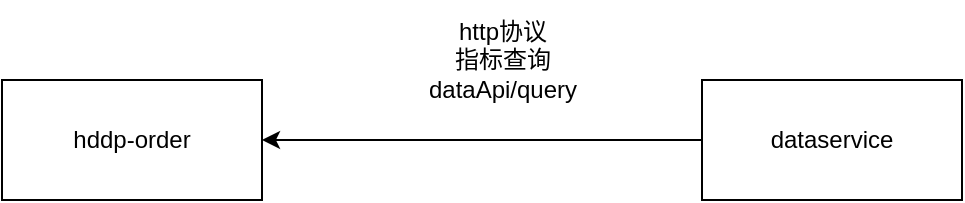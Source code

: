 <mxfile version="20.8.10" type="device"><diagram name="第 1 页" id="8rutAhV237H57U3SfbMO"><mxGraphModel dx="954" dy="612" grid="1" gridSize="10" guides="1" tooltips="1" connect="1" arrows="1" fold="1" page="1" pageScale="1" pageWidth="48000" pageHeight="36000" math="0" shadow="0"><root><mxCell id="0"/><mxCell id="1" parent="0"/><mxCell id="MZS7EN8kkuRnmpFdTgi_-1" value="hddp-order" style="rounded=0;whiteSpace=wrap;html=1;" vertex="1" parent="1"><mxGeometry x="260" y="200" width="130" height="60" as="geometry"/></mxCell><mxCell id="MZS7EN8kkuRnmpFdTgi_-5" style="edgeStyle=orthogonalEdgeStyle;rounded=0;orthogonalLoop=1;jettySize=auto;html=1;exitX=0;exitY=0.5;exitDx=0;exitDy=0;" edge="1" parent="1" source="MZS7EN8kkuRnmpFdTgi_-2" target="MZS7EN8kkuRnmpFdTgi_-1"><mxGeometry relative="1" as="geometry"/></mxCell><mxCell id="MZS7EN8kkuRnmpFdTgi_-2" value="dataservice" style="rounded=0;whiteSpace=wrap;html=1;" vertex="1" parent="1"><mxGeometry x="610" y="200" width="130" height="60" as="geometry"/></mxCell><mxCell id="MZS7EN8kkuRnmpFdTgi_-4" value="http协议&lt;br&gt;指标查询&lt;br&gt;dataApi/query" style="text;html=1;align=center;verticalAlign=middle;resizable=0;points=[];autosize=1;strokeColor=none;fillColor=none;" vertex="1" parent="1"><mxGeometry x="460" y="160" width="100" height="60" as="geometry"/></mxCell></root></mxGraphModel></diagram></mxfile>
